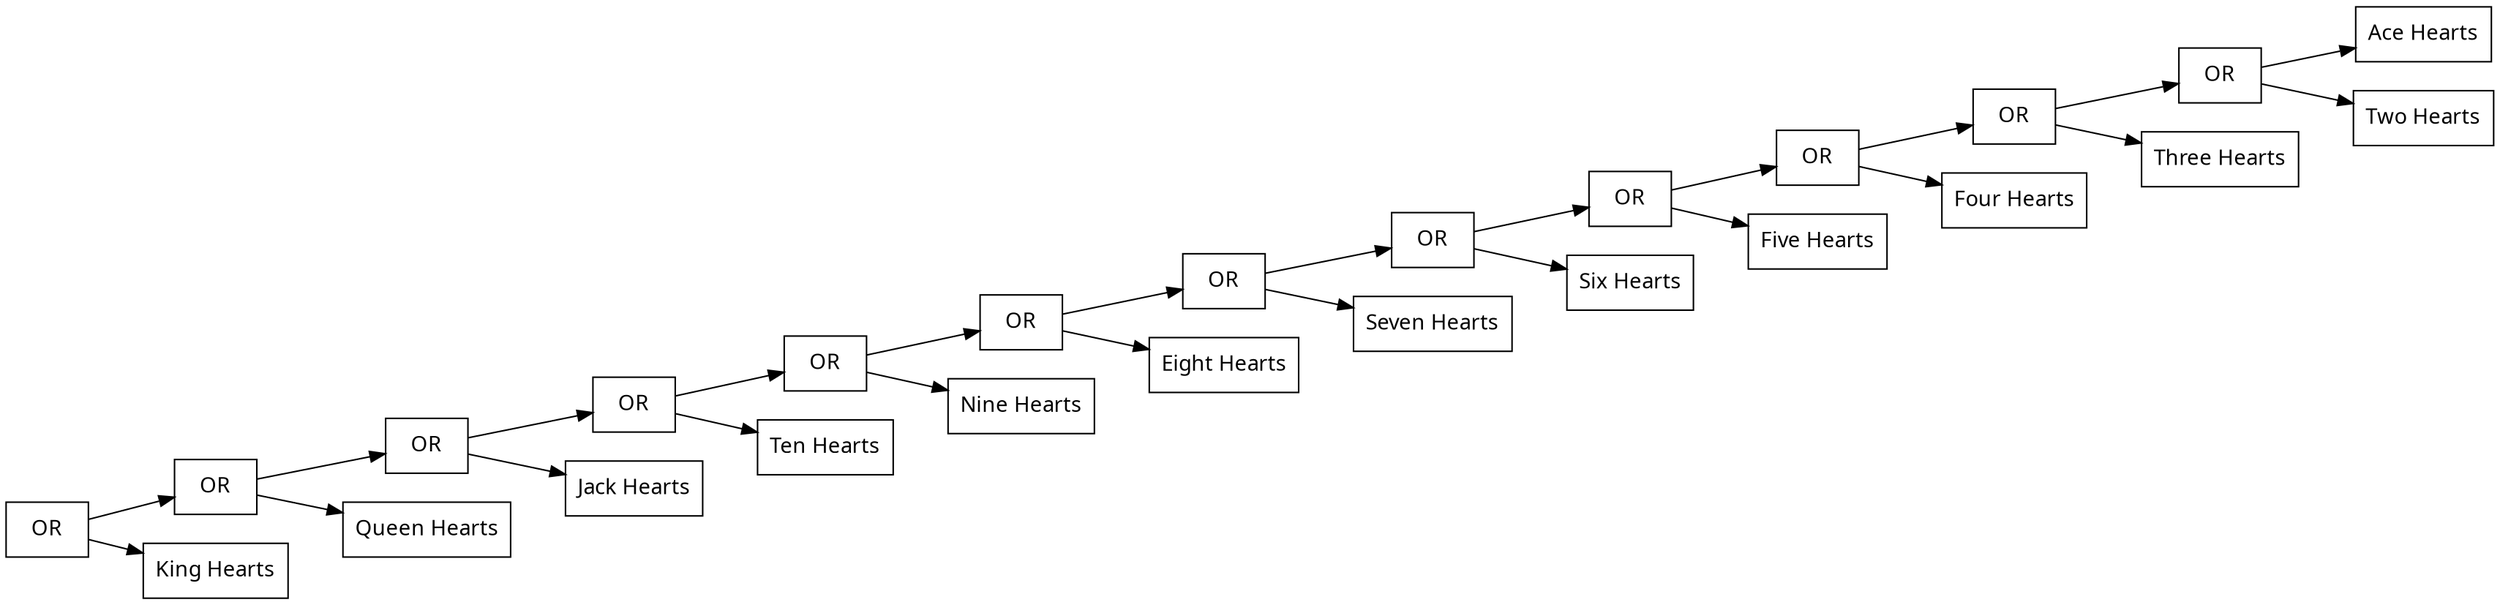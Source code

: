 digraph {
node [shape=record];
node [fontname=Sans];charset="UTF-8" splines=true splines=spline rankdir =LR
430[label="OR"];
430->426;
430->429;
426[label="OR"];
426->422;
426->425;
429[label="King Hearts"];
422[label="OR"];
422->418;
422->421;
425[label="Queen Hearts"];
418[label="OR"];
418->414;
418->417;
421[label="Jack Hearts"];
414[label="OR"];
414->410;
414->413;
417[label="Ten Hearts"];
410[label="OR"];
410->406;
410->409;
413[label="Nine Hearts"];
406[label="OR"];
406->402;
406->405;
409[label="Eight Hearts"];
402[label="OR"];
402->398;
402->401;
405[label="Seven Hearts"];
398[label="OR"];
398->394;
398->397;
401[label="Six Hearts"];
394[label="OR"];
394->390;
394->393;
397[label="Five Hearts"];
390[label="OR"];
390->386;
390->389;
393[label="Four Hearts"];
386[label="OR"];
386->382;
386->385;
389[label="Three Hearts"];
382[label="Ace Hearts"];
385[label="Two Hearts"];
}
